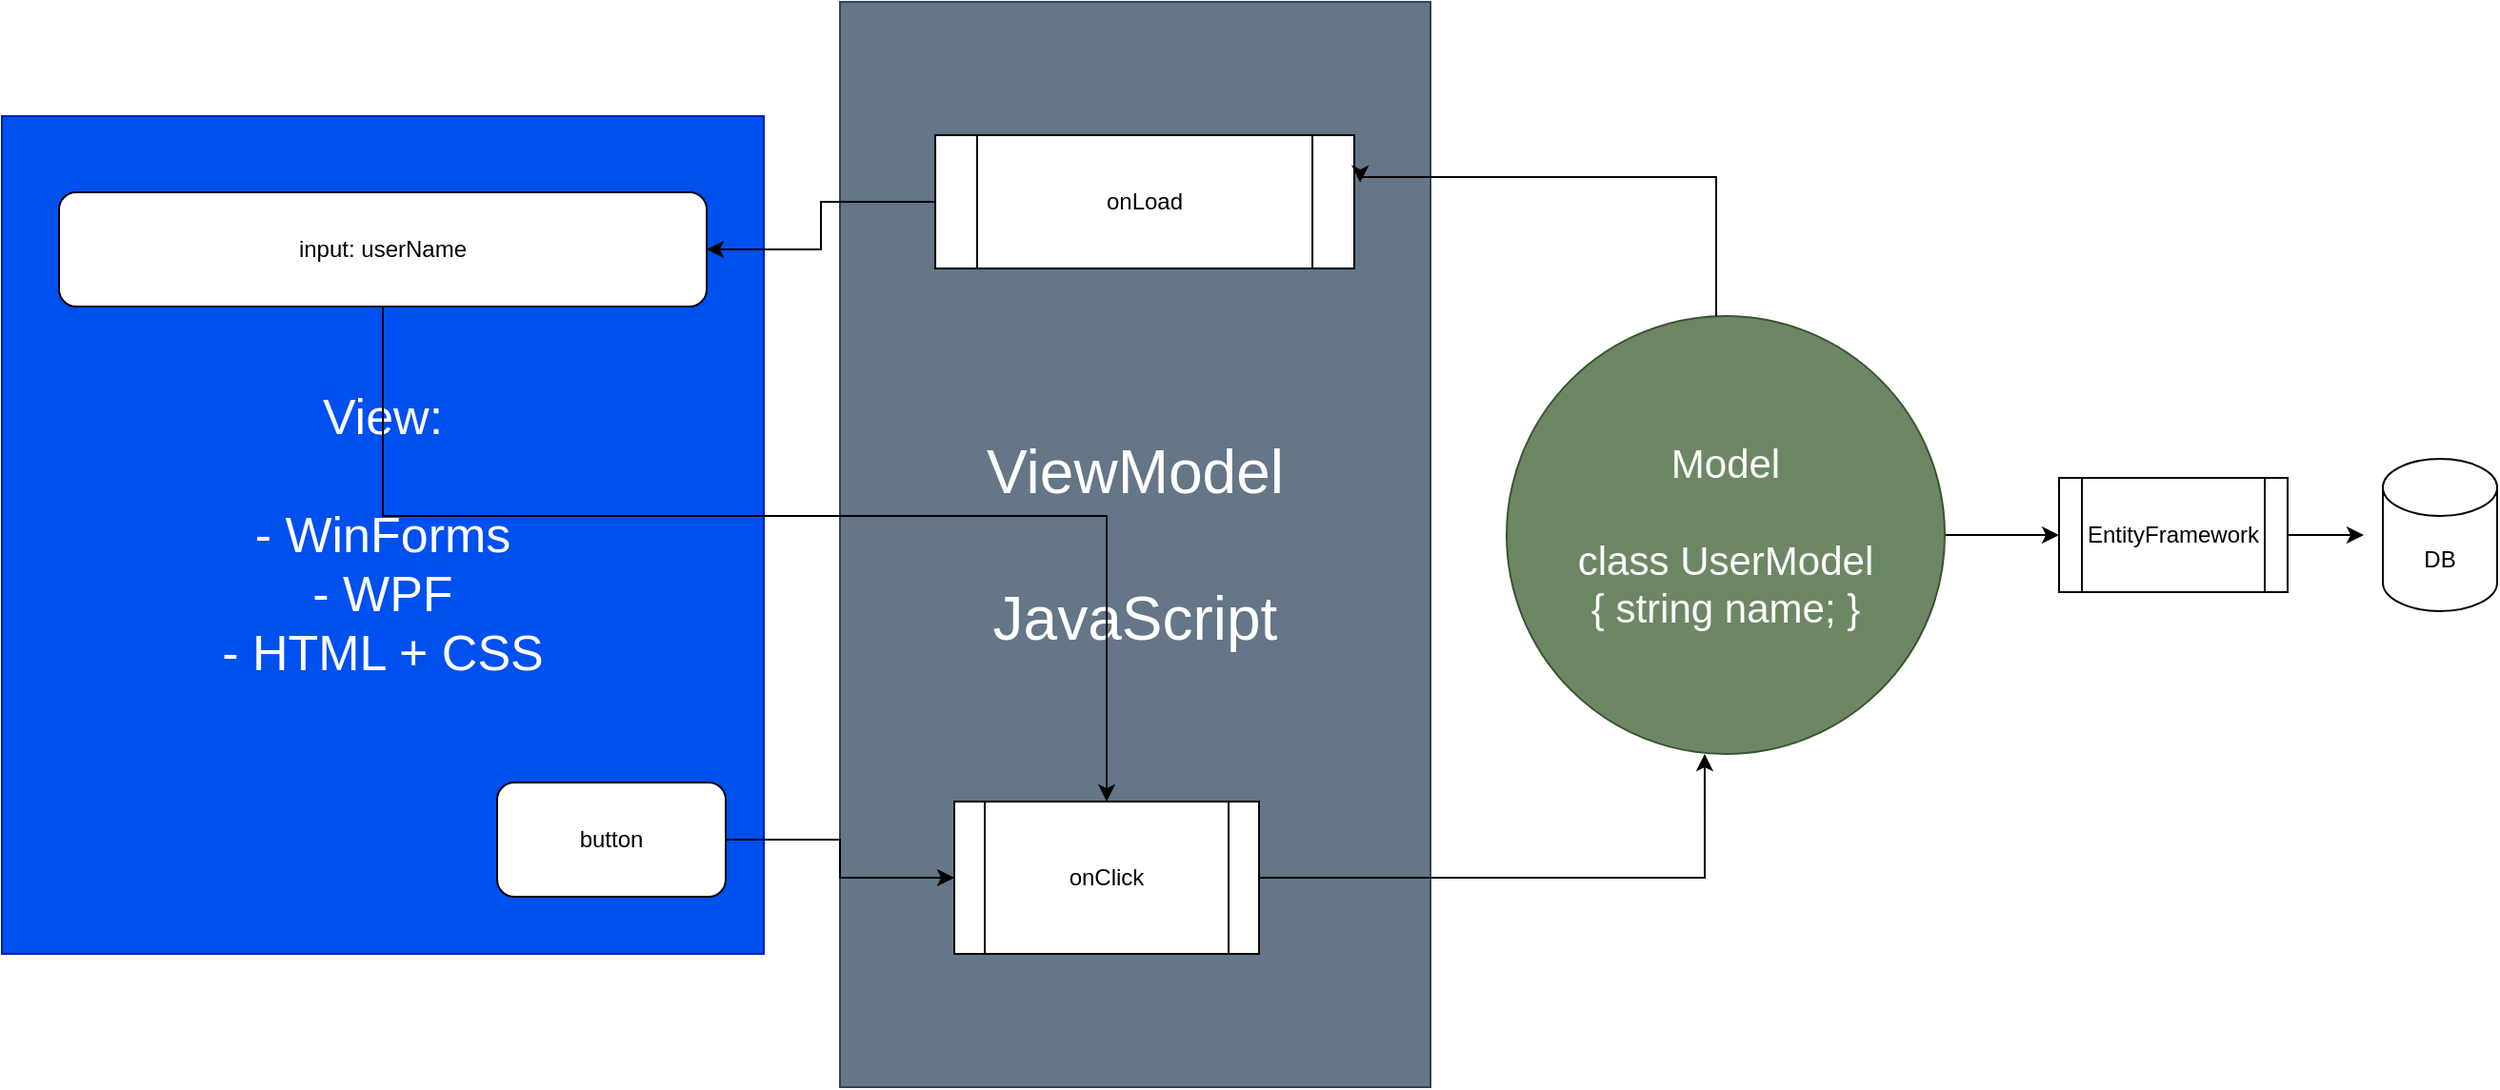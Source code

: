 <mxfile version="24.5.3" type="device" pages="9">
  <diagram name="Page-1" id="2-xb8xto2det803CvWkQ">
    <mxGraphModel dx="721" dy="729" grid="1" gridSize="10" guides="1" tooltips="1" connect="1" arrows="1" fold="1" page="1" pageScale="1" pageWidth="1100" pageHeight="850" math="0" shadow="0">
      <root>
        <mxCell id="0" />
        <mxCell id="1" parent="0" />
        <mxCell id="ztq8yz0wue1_6pKkwuao-17" value="&lt;font style=&quot;font-size: 32px;&quot;&gt;ViewModel&lt;/font&gt;&lt;div&gt;&lt;font style=&quot;font-size: 32px;&quot;&gt;&lt;br&gt;&lt;/font&gt;&lt;/div&gt;&lt;div&gt;&lt;font style=&quot;font-size: 32px;&quot;&gt;JavaScript&lt;/font&gt;&lt;/div&gt;" style="rounded=0;whiteSpace=wrap;html=1;fillColor=#647687;fontColor=#ffffff;strokeColor=#314354;" parent="1" vertex="1">
          <mxGeometry x="520" y="20" width="310" height="570" as="geometry" />
        </mxCell>
        <mxCell id="ztq8yz0wue1_6pKkwuao-2" value="View:&lt;br style=&quot;font-size: 26px;&quot;&gt;&lt;br style=&quot;font-size: 26px;&quot;&gt;- WinForms&lt;br style=&quot;font-size: 26px;&quot;&gt;- WPF&lt;div style=&quot;font-size: 26px;&quot;&gt;- HTML + CSS&lt;/div&gt;" style="rounded=0;whiteSpace=wrap;html=1;fillColor=#0050ef;fontColor=#ffffff;strokeColor=#001DBC;fontSize=26;" parent="1" vertex="1">
          <mxGeometry x="80" y="80" width="400" height="440" as="geometry" />
        </mxCell>
        <mxCell id="ztq8yz0wue1_6pKkwuao-5" style="edgeStyle=orthogonalEdgeStyle;rounded=0;orthogonalLoop=1;jettySize=auto;html=1;entryX=0;entryY=0.5;entryDx=0;entryDy=0;" parent="1" source="ztq8yz0wue1_6pKkwuao-1" target="ztq8yz0wue1_6pKkwuao-4" edge="1">
          <mxGeometry relative="1" as="geometry" />
        </mxCell>
        <mxCell id="ztq8yz0wue1_6pKkwuao-1" value="button" style="rounded=1;whiteSpace=wrap;html=1;" parent="1" vertex="1">
          <mxGeometry x="340" y="430" width="120" height="60" as="geometry" />
        </mxCell>
        <mxCell id="ztq8yz0wue1_6pKkwuao-15" style="edgeStyle=orthogonalEdgeStyle;rounded=0;orthogonalLoop=1;jettySize=auto;html=1;entryX=0.5;entryY=0;entryDx=0;entryDy=0;" parent="1" source="ztq8yz0wue1_6pKkwuao-3" target="ztq8yz0wue1_6pKkwuao-4" edge="1">
          <mxGeometry relative="1" as="geometry">
            <Array as="points">
              <mxPoint x="280" y="290" />
              <mxPoint x="660" y="290" />
            </Array>
          </mxGeometry>
        </mxCell>
        <mxCell id="ztq8yz0wue1_6pKkwuao-3" value="input: userName" style="rounded=1;whiteSpace=wrap;html=1;" parent="1" vertex="1">
          <mxGeometry x="110" y="120" width="340" height="60" as="geometry" />
        </mxCell>
        <mxCell id="ztq8yz0wue1_6pKkwuao-4" value="onClick" style="shape=process;whiteSpace=wrap;html=1;backgroundOutline=1;" parent="1" vertex="1">
          <mxGeometry x="580" y="440" width="160" height="80" as="geometry" />
        </mxCell>
        <mxCell id="ztq8yz0wue1_6pKkwuao-10" style="edgeStyle=orthogonalEdgeStyle;rounded=0;orthogonalLoop=1;jettySize=auto;html=1;entryX=0;entryY=0.5;entryDx=0;entryDy=0;" parent="1" source="ztq8yz0wue1_6pKkwuao-7" target="ztq8yz0wue1_6pKkwuao-9" edge="1">
          <mxGeometry relative="1" as="geometry" />
        </mxCell>
        <mxCell id="ztq8yz0wue1_6pKkwuao-7" value="Model&lt;br&gt;&lt;br&gt;class UserModel&lt;br style=&quot;font-size: 21px;&quot;&gt;{ string name; }" style="ellipse;whiteSpace=wrap;html=1;aspect=fixed;fontSize=21;fillColor=#6d8764;fontColor=#ffffff;strokeColor=#3A5431;" parent="1" vertex="1">
          <mxGeometry x="870" y="185" width="230" height="230" as="geometry" />
        </mxCell>
        <mxCell id="ztq8yz0wue1_6pKkwuao-8" value="DB" style="shape=cylinder3;whiteSpace=wrap;html=1;boundedLbl=1;backgroundOutline=1;size=15;" parent="1" vertex="1">
          <mxGeometry x="1330" y="260" width="60" height="80" as="geometry" />
        </mxCell>
        <mxCell id="ztq8yz0wue1_6pKkwuao-11" style="edgeStyle=orthogonalEdgeStyle;rounded=0;orthogonalLoop=1;jettySize=auto;html=1;" parent="1" source="ztq8yz0wue1_6pKkwuao-9" edge="1">
          <mxGeometry relative="1" as="geometry">
            <mxPoint x="1320" y="300" as="targetPoint" />
          </mxGeometry>
        </mxCell>
        <mxCell id="ztq8yz0wue1_6pKkwuao-9" value="EntityFramework" style="shape=process;whiteSpace=wrap;html=1;backgroundOutline=1;" parent="1" vertex="1">
          <mxGeometry x="1160" y="270" width="120" height="60" as="geometry" />
        </mxCell>
        <mxCell id="ztq8yz0wue1_6pKkwuao-14" style="edgeStyle=orthogonalEdgeStyle;rounded=0;orthogonalLoop=1;jettySize=auto;html=1;entryX=1;entryY=0.5;entryDx=0;entryDy=0;" parent="1" source="ztq8yz0wue1_6pKkwuao-12" target="ztq8yz0wue1_6pKkwuao-3" edge="1">
          <mxGeometry relative="1" as="geometry" />
        </mxCell>
        <mxCell id="ztq8yz0wue1_6pKkwuao-12" value="onLoad" style="shape=process;whiteSpace=wrap;html=1;backgroundOutline=1;" parent="1" vertex="1">
          <mxGeometry x="570" y="90" width="220" height="70" as="geometry" />
        </mxCell>
        <mxCell id="ztq8yz0wue1_6pKkwuao-13" style="edgeStyle=orthogonalEdgeStyle;rounded=0;orthogonalLoop=1;jettySize=auto;html=1;entryX=1.014;entryY=0.356;entryDx=0;entryDy=0;entryPerimeter=0;" parent="1" source="ztq8yz0wue1_6pKkwuao-7" target="ztq8yz0wue1_6pKkwuao-12" edge="1">
          <mxGeometry relative="1" as="geometry">
            <Array as="points">
              <mxPoint x="980" y="112" />
            </Array>
          </mxGeometry>
        </mxCell>
        <mxCell id="ztq8yz0wue1_6pKkwuao-16" style="edgeStyle=orthogonalEdgeStyle;rounded=0;orthogonalLoop=1;jettySize=auto;html=1;entryX=0.452;entryY=1;entryDx=0;entryDy=0;entryPerimeter=0;" parent="1" source="ztq8yz0wue1_6pKkwuao-4" target="ztq8yz0wue1_6pKkwuao-7" edge="1">
          <mxGeometry relative="1" as="geometry" />
        </mxCell>
      </root>
    </mxGraphModel>
  </diagram>
  <diagram id="CVA8g_9X9lHx4MtlqetJ" name="Page-2">
    <mxGraphModel dx="928" dy="608" grid="1" gridSize="10" guides="1" tooltips="1" connect="1" arrows="1" fold="1" page="1" pageScale="1" pageWidth="1100" pageHeight="850" math="0" shadow="0">
      <root>
        <mxCell id="0" />
        <mxCell id="1" parent="0" />
        <mxCell id="VJXBfCwTohFsyKnl3Ux9-10" value="" style="ellipse;shape=cloud;whiteSpace=wrap;html=1;" vertex="1" parent="1">
          <mxGeometry x="290" y="190" width="1030" height="490" as="geometry" />
        </mxCell>
        <mxCell id="VJXBfCwTohFsyKnl3Ux9-1" value="" style="rounded=0;whiteSpace=wrap;html=1;" vertex="1" parent="1">
          <mxGeometry x="490" y="350" width="120" height="60" as="geometry" />
        </mxCell>
        <mxCell id="VJXBfCwTohFsyKnl3Ux9-2" value="" style="rounded=0;whiteSpace=wrap;html=1;" vertex="1" parent="1">
          <mxGeometry x="610" y="350" width="120" height="60" as="geometry" />
        </mxCell>
        <mxCell id="VJXBfCwTohFsyKnl3Ux9-3" value="" style="rounded=0;whiteSpace=wrap;html=1;" vertex="1" parent="1">
          <mxGeometry x="730" y="350" width="120" height="60" as="geometry" />
        </mxCell>
        <mxCell id="VJXBfCwTohFsyKnl3Ux9-4" value="" style="rounded=0;whiteSpace=wrap;html=1;" vertex="1" parent="1">
          <mxGeometry x="850" y="350" width="120" height="60" as="geometry" />
        </mxCell>
        <mxCell id="VJXBfCwTohFsyKnl3Ux9-5" value="" style="rounded=0;whiteSpace=wrap;html=1;" vertex="1" parent="1">
          <mxGeometry x="490" y="450" width="120" height="60" as="geometry" />
        </mxCell>
        <mxCell id="VJXBfCwTohFsyKnl3Ux9-6" value="" style="rounded=0;whiteSpace=wrap;html=1;" vertex="1" parent="1">
          <mxGeometry x="610" y="450" width="120" height="60" as="geometry" />
        </mxCell>
        <mxCell id="VJXBfCwTohFsyKnl3Ux9-7" value="" style="rounded=0;whiteSpace=wrap;html=1;" vertex="1" parent="1">
          <mxGeometry x="730" y="450" width="120" height="60" as="geometry" />
        </mxCell>
        <mxCell id="VJXBfCwTohFsyKnl3Ux9-8" value="" style="rounded=0;whiteSpace=wrap;html=1;" vertex="1" parent="1">
          <mxGeometry x="850" y="450" width="120" height="60" as="geometry" />
        </mxCell>
        <mxCell id="VJXBfCwTohFsyKnl3Ux9-9" value="" style="rounded=0;whiteSpace=wrap;html=1;fillColor=#6d8764;fontColor=#ffffff;strokeColor=#3A5431;" vertex="1" parent="1">
          <mxGeometry x="970" y="450" width="120" height="60" as="geometry" />
        </mxCell>
        <mxCell id="VJXBfCwTohFsyKnl3Ux9-11" value="C++" style="text;html=1;align=center;verticalAlign=middle;whiteSpace=wrap;rounded=0;" vertex="1" parent="1">
          <mxGeometry x="690" y="250" width="60" height="30" as="geometry" />
        </mxCell>
        <mxCell id="VJXBfCwTohFsyKnl3Ux9-13" style="edgeStyle=orthogonalEdgeStyle;rounded=0;orthogonalLoop=1;jettySize=auto;html=1;" edge="1" parent="1" source="VJXBfCwTohFsyKnl3Ux9-12" target="VJXBfCwTohFsyKnl3Ux9-10">
          <mxGeometry relative="1" as="geometry" />
        </mxCell>
        <mxCell id="VJXBfCwTohFsyKnl3Ux9-12" value="JavaScript" style="shape=process;whiteSpace=wrap;html=1;backgroundOutline=1;" vertex="1" parent="1">
          <mxGeometry x="620" y="40" width="190" height="70" as="geometry" />
        </mxCell>
      </root>
    </mxGraphModel>
  </diagram>
  <diagram id="C19eXz8tdqdKiDKbpoCR" name="Page-3">
    <mxGraphModel dx="1311" dy="858" grid="1" gridSize="10" guides="1" tooltips="1" connect="1" arrows="1" fold="1" page="1" pageScale="1" pageWidth="1100" pageHeight="850" math="0" shadow="0">
      <root>
        <mxCell id="0" />
        <mxCell id="1" parent="0" />
        <mxCell id="Hvoq8mtiLpdKVEDrTArr-9" value="" style="rounded=0;whiteSpace=wrap;html=1;" vertex="1" parent="1">
          <mxGeometry x="470" y="50" width="350" height="660" as="geometry" />
        </mxCell>
        <mxCell id="Hvoq8mtiLpdKVEDrTArr-7" value="" style="rounded=0;whiteSpace=wrap;html=1;" vertex="1" parent="1">
          <mxGeometry x="20" y="250" width="340" height="390" as="geometry" />
        </mxCell>
        <mxCell id="Hvoq8mtiLpdKVEDrTArr-1" value="" style="rounded=0;whiteSpace=wrap;html=1;" vertex="1" parent="1">
          <mxGeometry x="120" y="350" width="120" height="60" as="geometry" />
        </mxCell>
        <mxCell id="Hvoq8mtiLpdKVEDrTArr-2" value="" style="rounded=0;whiteSpace=wrap;html=1;" vertex="1" parent="1">
          <mxGeometry x="120" y="410" width="120" height="60" as="geometry" />
        </mxCell>
        <mxCell id="Hvoq8mtiLpdKVEDrTArr-3" value="List View" style="ellipse;shape=cloud;whiteSpace=wrap;html=1;" vertex="1" parent="1">
          <mxGeometry x="470" y="90" width="320" height="130" as="geometry" />
        </mxCell>
        <mxCell id="Hvoq8mtiLpdKVEDrTArr-4" value="Table View" style="ellipse;shape=cloud;whiteSpace=wrap;html=1;" vertex="1" parent="1">
          <mxGeometry x="470" y="260" width="320" height="130" as="geometry" />
        </mxCell>
        <mxCell id="Hvoq8mtiLpdKVEDrTArr-5" value="Select View" style="ellipse;shape=cloud;whiteSpace=wrap;html=1;" vertex="1" parent="1">
          <mxGeometry x="470" y="420" width="320" height="130" as="geometry" />
        </mxCell>
        <mxCell id="Hvoq8mtiLpdKVEDrTArr-6" value="CheckBox View" style="ellipse;shape=cloud;whiteSpace=wrap;html=1;" vertex="1" parent="1">
          <mxGeometry x="470" y="590" width="320" height="130" as="geometry" />
        </mxCell>
        <mxCell id="Hvoq8mtiLpdKVEDrTArr-8" value="Model" style="text;html=1;align=center;verticalAlign=middle;whiteSpace=wrap;rounded=0;" vertex="1" parent="1">
          <mxGeometry x="140" y="270" width="60" height="30" as="geometry" />
        </mxCell>
        <mxCell id="Hvoq8mtiLpdKVEDrTArr-10" value="View" style="text;html=1;align=center;verticalAlign=middle;whiteSpace=wrap;rounded=0;" vertex="1" parent="1">
          <mxGeometry x="480" y="60" width="60" height="30" as="geometry" />
        </mxCell>
      </root>
    </mxGraphModel>
  </diagram>
  <diagram id="5kP7prHjtOL_zO1z-tNi" name="Page-4">
    <mxGraphModel dx="1114" dy="729" grid="1" gridSize="10" guides="1" tooltips="1" connect="1" arrows="1" fold="1" page="1" pageScale="1" pageWidth="1100" pageHeight="850" math="0" shadow="0">
      <root>
        <mxCell id="0" />
        <mxCell id="1" parent="0" />
        <mxCell id="5leV1wEzWhdhdMbYbSbP-3" style="edgeStyle=orthogonalEdgeStyle;rounded=0;orthogonalLoop=1;jettySize=auto;html=1;" edge="1" parent="1" source="5leV1wEzWhdhdMbYbSbP-1" target="5leV1wEzWhdhdMbYbSbP-2">
          <mxGeometry relative="1" as="geometry" />
        </mxCell>
        <mxCell id="5leV1wEzWhdhdMbYbSbP-1" value="User&lt;br&gt;- id" style="ellipse;whiteSpace=wrap;html=1;" vertex="1" parent="1">
          <mxGeometry x="320" y="280" width="120" height="80" as="geometry" />
        </mxCell>
        <mxCell id="5leV1wEzWhdhdMbYbSbP-12" style="edgeStyle=orthogonalEdgeStyle;rounded=0;orthogonalLoop=1;jettySize=auto;html=1;entryX=0;entryY=0.5;entryDx=0;entryDy=0;" edge="1" parent="1" source="5leV1wEzWhdhdMbYbSbP-2" target="5leV1wEzWhdhdMbYbSbP-10">
          <mxGeometry relative="1" as="geometry" />
        </mxCell>
        <mxCell id="5leV1wEzWhdhdMbYbSbP-2" value="Post&lt;br&gt;- user_id" style="ellipse;whiteSpace=wrap;html=1;" vertex="1" parent="1">
          <mxGeometry x="560" y="280" width="120" height="80" as="geometry" />
        </mxCell>
        <mxCell id="5leV1wEzWhdhdMbYbSbP-6" style="edgeStyle=orthogonalEdgeStyle;rounded=0;orthogonalLoop=1;jettySize=auto;html=1;" edge="1" parent="1" source="5leV1wEzWhdhdMbYbSbP-4">
          <mxGeometry relative="1" as="geometry">
            <mxPoint x="620" y="370" as="targetPoint" />
          </mxGeometry>
        </mxCell>
        <mxCell id="5leV1wEzWhdhdMbYbSbP-4" value="Comment" style="ellipse;whiteSpace=wrap;html=1;" vertex="1" parent="1">
          <mxGeometry x="560" y="400" width="120" height="80" as="geometry" />
        </mxCell>
        <mxCell id="5leV1wEzWhdhdMbYbSbP-5" style="edgeStyle=orthogonalEdgeStyle;rounded=0;orthogonalLoop=1;jettySize=auto;html=1;entryX=-0.008;entryY=0.613;entryDx=0;entryDy=0;entryPerimeter=0;" edge="1" parent="1" source="5leV1wEzWhdhdMbYbSbP-1" target="5leV1wEzWhdhdMbYbSbP-4">
          <mxGeometry relative="1" as="geometry">
            <Array as="points">
              <mxPoint x="380" y="449" />
            </Array>
          </mxGeometry>
        </mxCell>
        <mxCell id="5leV1wEzWhdhdMbYbSbP-7" value="Tags" style="ellipse;whiteSpace=wrap;html=1;" vertex="1" parent="1">
          <mxGeometry x="930" y="280" width="120" height="80" as="geometry" />
        </mxCell>
        <mxCell id="5leV1wEzWhdhdMbYbSbP-9" value="" style="ellipse;whiteSpace=wrap;html=1;" vertex="1" parent="1">
          <mxGeometry x="320" y="520" width="120" height="80" as="geometry" />
        </mxCell>
        <mxCell id="5leV1wEzWhdhdMbYbSbP-13" style="edgeStyle=orthogonalEdgeStyle;rounded=0;orthogonalLoop=1;jettySize=auto;html=1;" edge="1" parent="1" source="5leV1wEzWhdhdMbYbSbP-10" target="5leV1wEzWhdhdMbYbSbP-7">
          <mxGeometry relative="1" as="geometry" />
        </mxCell>
        <mxCell id="5leV1wEzWhdhdMbYbSbP-10" value="Posttags&lt;br&gt;&lt;br&gt;- post_id&lt;br&gt;- tag_id" style="ellipse;whiteSpace=wrap;html=1;" vertex="1" parent="1">
          <mxGeometry x="750" y="280" width="120" height="80" as="geometry" />
        </mxCell>
      </root>
    </mxGraphModel>
  </diagram>
  <diagram id="r-O79Zu43V5QuFB8CbZN" name="Page-5">
    <mxGraphModel dx="721" dy="729" grid="1" gridSize="10" guides="1" tooltips="1" connect="1" arrows="1" fold="1" page="1" pageScale="1" pageWidth="1100" pageHeight="850" math="0" shadow="0">
      <root>
        <mxCell id="0" />
        <mxCell id="1" parent="0" />
        <mxCell id="bAI4PrkYBOwqNIBGNNmt-9" style="edgeStyle=orthogonalEdgeStyle;rounded=0;orthogonalLoop=1;jettySize=auto;html=1;" edge="1" parent="1" source="bAI4PrkYBOwqNIBGNNmt-1" target="bAI4PrkYBOwqNIBGNNmt-8">
          <mxGeometry relative="1" as="geometry" />
        </mxCell>
        <mxCell id="bAI4PrkYBOwqNIBGNNmt-1" value="w, h" style="rounded=1;whiteSpace=wrap;html=1;" vertex="1" parent="1">
          <mxGeometry x="210" y="170" width="120" height="80" as="geometry" />
        </mxCell>
        <mxCell id="bAI4PrkYBOwqNIBGNNmt-10" style="edgeStyle=orthogonalEdgeStyle;rounded=0;orthogonalLoop=1;jettySize=auto;html=1;" edge="1" parent="1" source="bAI4PrkYBOwqNIBGNNmt-2" target="bAI4PrkYBOwqNIBGNNmt-8">
          <mxGeometry relative="1" as="geometry" />
        </mxCell>
        <mxCell id="bAI4PrkYBOwqNIBGNNmt-2" value="w, h" style="rounded=1;whiteSpace=wrap;html=1;" vertex="1" parent="1">
          <mxGeometry x="480" y="170" width="120" height="80" as="geometry" />
        </mxCell>
        <mxCell id="bAI4PrkYBOwqNIBGNNmt-5" style="edgeStyle=orthogonalEdgeStyle;rounded=0;orthogonalLoop=1;jettySize=auto;html=1;" edge="1" parent="1" source="bAI4PrkYBOwqNIBGNNmt-4" target="bAI4PrkYBOwqNIBGNNmt-1">
          <mxGeometry relative="1" as="geometry" />
        </mxCell>
        <mxCell id="bAI4PrkYBOwqNIBGNNmt-4" value="ptr1" style="text;html=1;align=center;verticalAlign=middle;whiteSpace=wrap;rounded=0;" vertex="1" parent="1">
          <mxGeometry x="80" y="330" width="60" height="30" as="geometry" />
        </mxCell>
        <mxCell id="bAI4PrkYBOwqNIBGNNmt-6" value="ptr2" style="text;html=1;align=center;verticalAlign=middle;whiteSpace=wrap;rounded=0;" vertex="1" parent="1">
          <mxGeometry x="410" y="330" width="60" height="30" as="geometry" />
        </mxCell>
        <mxCell id="bAI4PrkYBOwqNIBGNNmt-7" style="edgeStyle=orthogonalEdgeStyle;rounded=0;orthogonalLoop=1;jettySize=auto;html=1;entryX=0.417;entryY=1.038;entryDx=0;entryDy=0;entryPerimeter=0;" edge="1" parent="1" source="bAI4PrkYBOwqNIBGNNmt-6" target="bAI4PrkYBOwqNIBGNNmt-2">
          <mxGeometry relative="1" as="geometry" />
        </mxCell>
        <mxCell id="bAI4PrkYBOwqNIBGNNmt-8" value="hash" style="text;html=1;align=center;verticalAlign=middle;whiteSpace=wrap;rounded=0;" vertex="1" parent="1">
          <mxGeometry x="360" y="80" width="60" height="30" as="geometry" />
        </mxCell>
      </root>
    </mxGraphModel>
  </diagram>
  <diagram id="P7n9QyGNtiV0DXHO9E-m" name="Page-6">
    <mxGraphModel dx="1242" dy="1579" grid="1" gridSize="10" guides="1" tooltips="1" connect="1" arrows="1" fold="1" page="1" pageScale="1" pageWidth="1100" pageHeight="850" math="0" shadow="0">
      <root>
        <mxCell id="0" />
        <mxCell id="1" parent="0" />
        <mxCell id="WodceTQfJtSdWkxS0oCK-5" value="" style="rounded=1;whiteSpace=wrap;html=1;fillColor=#d80073;fontColor=#ffffff;strokeColor=#A50040;" parent="1" vertex="1">
          <mxGeometry x="60" y="220" width="640" height="160" as="geometry" />
        </mxCell>
        <mxCell id="WodceTQfJtSdWkxS0oCK-1" value="setTnterval&lt;br&gt;setTimeout" style="shape=process;whiteSpace=wrap;html=1;backgroundOutline=1;fillColor=#a20025;fontColor=#ffffff;strokeColor=#6F0000;" parent="1" vertex="1">
          <mxGeometry x="180" y="240" width="120" height="60" as="geometry" />
        </mxCell>
        <mxCell id="WodceTQfJtSdWkxS0oCK-2" value="" style="shape=process;whiteSpace=wrap;html=1;backgroundOutline=1;fillColor=#008a00;fontColor=#ffffff;strokeColor=#005700;" parent="1" vertex="1">
          <mxGeometry x="80" y="-60" width="620" height="190" as="geometry" />
        </mxCell>
        <mxCell id="WodceTQfJtSdWkxS0oCK-4" style="edgeStyle=orthogonalEdgeStyle;rounded=0;orthogonalLoop=1;jettySize=auto;html=1;" parent="1" source="WodceTQfJtSdWkxS0oCK-3" target="WodceTQfJtSdWkxS0oCK-1" edge="1">
          <mxGeometry relative="1" as="geometry" />
        </mxCell>
        <mxCell id="WodceTQfJtSdWkxS0oCK-3" value="ptr" style="text;html=1;align=center;verticalAlign=middle;whiteSpace=wrap;rounded=0;" parent="1" vertex="1">
          <mxGeometry x="170" y="65" width="60" height="30" as="geometry" />
        </mxCell>
        <mxCell id="WodceTQfJtSdWkxS0oCK-6" value="setTnterval&lt;br&gt;setTimeout" style="shape=process;whiteSpace=wrap;html=1;backgroundOutline=1;" parent="1" vertex="1">
          <mxGeometry x="350" y="260" width="120" height="60" as="geometry" />
        </mxCell>
        <mxCell id="WodceTQfJtSdWkxS0oCK-8" style="edgeStyle=orthogonalEdgeStyle;rounded=0;orthogonalLoop=1;jettySize=auto;html=1;" parent="1" source="WodceTQfJtSdWkxS0oCK-7" target="WodceTQfJtSdWkxS0oCK-6" edge="1">
          <mxGeometry relative="1" as="geometry" />
        </mxCell>
        <mxCell id="WodceTQfJtSdWkxS0oCK-7" value="ptr2" style="text;html=1;align=center;verticalAlign=middle;whiteSpace=wrap;rounded=0;" parent="1" vertex="1">
          <mxGeometry x="280" y="60" width="60" height="30" as="geometry" />
        </mxCell>
        <mxCell id="XUBNsXwqJUJSDcBaNsH3-3" style="edgeStyle=orthogonalEdgeStyle;rounded=0;orthogonalLoop=1;jettySize=auto;html=1;" parent="1" source="XUBNsXwqJUJSDcBaNsH3-1" target="XUBNsXwqJUJSDcBaNsH3-2" edge="1">
          <mxGeometry relative="1" as="geometry" />
        </mxCell>
        <mxCell id="XUBNsXwqJUJSDcBaNsH3-1" value="button2" style="rounded=1;whiteSpace=wrap;html=1;" parent="1" vertex="1">
          <mxGeometry x="370" y="-150" width="120" height="60" as="geometry" />
        </mxCell>
        <mxCell id="XUBNsXwqJUJSDcBaNsH3-2" value="onclick2" style="shape=process;whiteSpace=wrap;html=1;backgroundOutline=1;" parent="1" vertex="1">
          <mxGeometry x="480" y="-40" width="120" height="50" as="geometry" />
        </mxCell>
        <mxCell id="XUBNsXwqJUJSDcBaNsH3-5" style="edgeStyle=orthogonalEdgeStyle;rounded=0;orthogonalLoop=1;jettySize=auto;html=1;exitX=0.5;exitY=1;exitDx=0;exitDy=0;" parent="1" source="XUBNsXwqJUJSDcBaNsH3-4" edge="1">
          <mxGeometry relative="1" as="geometry">
            <mxPoint x="290.034" y="-30" as="sourcePoint" />
            <mxPoint x="540.034" y="40" as="targetPoint" />
            <Array as="points">
              <mxPoint x="290" y="20" />
              <mxPoint x="540" y="20" />
            </Array>
          </mxGeometry>
        </mxCell>
        <mxCell id="XUBNsXwqJUJSDcBaNsH3-4" value="button1" style="rounded=1;whiteSpace=wrap;html=1;" parent="1" vertex="1">
          <mxGeometry x="230" y="-150" width="120" height="60" as="geometry" />
        </mxCell>
        <mxCell id="XUBNsXwqJUJSDcBaNsH3-6" value="onclick1" style="shape=process;whiteSpace=wrap;html=1;backgroundOutline=1;" parent="1" vertex="1">
          <mxGeometry x="480" y="40" width="120" height="50" as="geometry" />
        </mxCell>
        <mxCell id="vu5zTRFNN6BUE9db7l8j-1" value="MacroTask" style="text;html=1;align=center;verticalAlign=middle;whiteSpace=wrap;rounded=0;" parent="1" vertex="1">
          <mxGeometry x="90" y="-50" width="180" height="90" as="geometry" />
        </mxCell>
        <mxCell id="vu5zTRFNN6BUE9db7l8j-2" value="MicroTask" style="text;html=1;align=center;verticalAlign=middle;whiteSpace=wrap;rounded=0;" parent="1" vertex="1">
          <mxGeometry x="510" y="245" width="180" height="90" as="geometry" />
        </mxCell>
      </root>
    </mxGraphModel>
  </diagram>
  <diagram id="ZxLfC18QiFNXDXsS3orO" name="Page-7">
    <mxGraphModel dx="1242" dy="729" grid="1" gridSize="10" guides="1" tooltips="1" connect="1" arrows="1" fold="1" page="1" pageScale="1" pageWidth="1100" pageHeight="850" math="0" shadow="0">
      <root>
        <mxCell id="0" />
        <mxCell id="1" parent="0" />
        <mxCell id="wJ409qBPp02jcSwDtmZP-1" value="" style="shape=process;whiteSpace=wrap;html=1;backgroundOutline=1;" vertex="1" parent="1">
          <mxGeometry x="120" y="120" width="280" height="120" as="geometry" />
        </mxCell>
        <mxCell id="wJ409qBPp02jcSwDtmZP-2" value="" style="shape=process;whiteSpace=wrap;html=1;backgroundOutline=1;" vertex="1" parent="1">
          <mxGeometry x="440" y="120" width="280" height="120" as="geometry" />
        </mxCell>
        <mxCell id="wJ409qBPp02jcSwDtmZP-3" value="" style="shape=process;whiteSpace=wrap;html=1;backgroundOutline=1;" vertex="1" parent="1">
          <mxGeometry x="760" y="120" width="280" height="120" as="geometry" />
        </mxCell>
        <mxCell id="wJ409qBPp02jcSwDtmZP-4" value="element" style="ellipse;whiteSpace=wrap;html=1;" vertex="1" parent="1">
          <mxGeometry x="170" y="130" width="120" height="80" as="geometry" />
        </mxCell>
        <mxCell id="wJ409qBPp02jcSwDtmZP-5" value="element" style="ellipse;whiteSpace=wrap;html=1;" vertex="1" parent="1">
          <mxGeometry x="480" y="130" width="120" height="80" as="geometry" />
        </mxCell>
        <mxCell id="wJ409qBPp02jcSwDtmZP-6" value="element" style="ellipse;whiteSpace=wrap;html=1;" vertex="1" parent="1">
          <mxGeometry x="800" y="130" width="120" height="80" as="geometry" />
        </mxCell>
      </root>
    </mxGraphModel>
  </diagram>
  <diagram id="LQEN_tM9u6p2SjIw8ZWh" name="Page-8">
    <mxGraphModel dx="1236" dy="729" grid="1" gridSize="10" guides="1" tooltips="1" connect="1" arrows="1" fold="1" page="1" pageScale="1" pageWidth="1100" pageHeight="850" math="0" shadow="0">
      <root>
        <mxCell id="0" />
        <mxCell id="1" parent="0" />
        <mxCell id="KgRjfeAOCdANaiaOXOqO-1" value="Actor" style="shape=umlActor;verticalLabelPosition=bottom;verticalAlign=top;html=1;outlineConnect=0;" vertex="1" parent="1">
          <mxGeometry x="110" y="110" width="50" height="110" as="geometry" />
        </mxCell>
        <mxCell id="KgRjfeAOCdANaiaOXOqO-2" value="Client" style="shape=process;whiteSpace=wrap;html=1;backgroundOutline=1;" vertex="1" parent="1">
          <mxGeometry x="120" y="280" width="200" height="90" as="geometry" />
        </mxCell>
        <mxCell id="KgRjfeAOCdANaiaOXOqO-3" value="Server" style="shape=process;whiteSpace=wrap;html=1;backgroundOutline=1;" vertex="1" parent="1">
          <mxGeometry x="720" y="280" width="200" height="90" as="geometry" />
        </mxCell>
        <mxCell id="KgRjfeAOCdANaiaOXOqO-4" value="userName&lt;br&gt;msg" style="ellipse;whiteSpace=wrap;html=1;fillColor=#60a917;fontColor=#ffffff;strokeColor=#2D7600;" vertex="1" parent="1">
          <mxGeometry x="210" y="135" width="120" height="80" as="geometry" />
        </mxCell>
        <mxCell id="KgRjfeAOCdANaiaOXOqO-5" value="name&lt;br&gt;message" style="ellipse;whiteSpace=wrap;html=1;fillColor=#008a00;fontColor=#ffffff;strokeColor=#005700;" vertex="1" parent="1">
          <mxGeometry x="720" y="135" width="120" height="80" as="geometry" />
        </mxCell>
        <mxCell id="KgRjfeAOCdANaiaOXOqO-6" value="socket.listener" style="shape=process;whiteSpace=wrap;html=1;backgroundOutline=1;" vertex="1" parent="1">
          <mxGeometry x="680" y="400" width="120" height="60" as="geometry" />
        </mxCell>
        <mxCell id="KgRjfeAOCdANaiaOXOqO-8" style="edgeStyle=orthogonalEdgeStyle;rounded=0;orthogonalLoop=1;jettySize=auto;html=1;" edge="1" parent="1" source="KgRjfeAOCdANaiaOXOqO-7" target="KgRjfeAOCdANaiaOXOqO-6">
          <mxGeometry relative="1" as="geometry" />
        </mxCell>
        <mxCell id="KgRjfeAOCdANaiaOXOqO-7" value="socket.active" style="shape=process;whiteSpace=wrap;html=1;backgroundOutline=1;" vertex="1" parent="1">
          <mxGeometry x="280" y="400" width="120" height="60" as="geometry" />
        </mxCell>
        <mxCell id="KgRjfeAOCdANaiaOXOqO-11" style="edgeStyle=orthogonalEdgeStyle;rounded=0;orthogonalLoop=1;jettySize=auto;html=1;entryX=0;entryY=0.5;entryDx=0;entryDy=0;" edge="1" parent="1" source="KgRjfeAOCdANaiaOXOqO-9" target="KgRjfeAOCdANaiaOXOqO-10">
          <mxGeometry relative="1" as="geometry" />
        </mxCell>
        <mxCell id="KgRjfeAOCdANaiaOXOqO-9" value="--&amp;gt; byte []" style="rounded=1;whiteSpace=wrap;html=1;" vertex="1" parent="1">
          <mxGeometry x="320" y="145" width="120" height="60" as="geometry" />
        </mxCell>
        <mxCell id="KgRjfeAOCdANaiaOXOqO-10" value="byte [] --&amp;gt;&amp;nbsp;" style="rounded=1;whiteSpace=wrap;html=1;" vertex="1" parent="1">
          <mxGeometry x="610" y="145" width="120" height="60" as="geometry" />
        </mxCell>
      </root>
    </mxGraphModel>
  </diagram>
  <diagram id="UTXloAeMrZShDjKtiTVz" name="Page-9">
    <mxGraphModel dx="1236" dy="729" grid="1" gridSize="10" guides="1" tooltips="1" connect="1" arrows="1" fold="1" page="1" pageScale="1" pageWidth="1100" pageHeight="850" math="0" shadow="0">
      <root>
        <mxCell id="0" />
        <mxCell id="1" parent="0" />
        <mxCell id="ddjwStEcYNktRbjliiDJ-32" value="" style="rounded=0;whiteSpace=wrap;html=1;" vertex="1" parent="1">
          <mxGeometry x="660" y="360" width="120" height="200" as="geometry" />
        </mxCell>
        <mxCell id="ddjwStEcYNktRbjliiDJ-30" value="" style="rounded=0;whiteSpace=wrap;html=1;" vertex="1" parent="1">
          <mxGeometry x="140" y="310" width="400" height="430" as="geometry" />
        </mxCell>
        <mxCell id="ddjwStEcYNktRbjliiDJ-29" style="edgeStyle=orthogonalEdgeStyle;rounded=0;orthogonalLoop=1;jettySize=auto;html=1;entryX=1;entryY=0.5;entryDx=0;entryDy=0;" edge="1" parent="1" source="ddjwStEcYNktRbjliiDJ-12" target="ddjwStEcYNktRbjliiDJ-24">
          <mxGeometry relative="1" as="geometry" />
        </mxCell>
        <mxCell id="ddjwStEcYNktRbjliiDJ-12" value="" style="rounded=0;whiteSpace=wrap;html=1;" vertex="1" parent="1">
          <mxGeometry x="1120" y="430" width="310" height="260" as="geometry" />
        </mxCell>
        <mxCell id="ddjwStEcYNktRbjliiDJ-6" value="" style="rounded=0;whiteSpace=wrap;html=1;" vertex="1" parent="1">
          <mxGeometry x="1390" y="30" width="360" height="280" as="geometry" />
        </mxCell>
        <mxCell id="ddjwStEcYNktRbjliiDJ-4" style="edgeStyle=orthogonalEdgeStyle;rounded=0;orthogonalLoop=1;jettySize=auto;html=1;" edge="1" parent="1" source="ddjwStEcYNktRbjliiDJ-1" target="ddjwStEcYNktRbjliiDJ-3">
          <mxGeometry relative="1" as="geometry" />
        </mxCell>
        <mxCell id="ddjwStEcYNktRbjliiDJ-1" value="Vendor" style="ellipse;whiteSpace=wrap;html=1;" vertex="1" parent="1">
          <mxGeometry x="1420" y="90" width="120" height="80" as="geometry" />
        </mxCell>
        <mxCell id="ddjwStEcYNktRbjliiDJ-5" style="edgeStyle=orthogonalEdgeStyle;rounded=0;orthogonalLoop=1;jettySize=auto;html=1;" edge="1" parent="1" source="ddjwStEcYNktRbjliiDJ-2" target="ddjwStEcYNktRbjliiDJ-3">
          <mxGeometry relative="1" as="geometry" />
        </mxCell>
        <mxCell id="ddjwStEcYNktRbjliiDJ-2" value="Color" style="ellipse;whiteSpace=wrap;html=1;" vertex="1" parent="1">
          <mxGeometry x="1580" y="90" width="120" height="80" as="geometry" />
        </mxCell>
        <mxCell id="ddjwStEcYNktRbjliiDJ-3" value="Взуття" style="ellipse;whiteSpace=wrap;html=1;" vertex="1" parent="1">
          <mxGeometry x="1500" y="210" width="120" height="80" as="geometry" />
        </mxCell>
        <mxCell id="ddjwStEcYNktRbjliiDJ-7" value="Entity Framework" style="text;html=1;align=center;verticalAlign=middle;whiteSpace=wrap;rounded=0;" vertex="1" parent="1">
          <mxGeometry x="1540" y="40" width="60" height="30" as="geometry" />
        </mxCell>
        <mxCell id="ddjwStEcYNktRbjliiDJ-8" value="Область" style="ellipse;whiteSpace=wrap;html=1;" vertex="1" parent="1">
          <mxGeometry x="1130" y="440" width="120" height="80" as="geometry" />
        </mxCell>
        <mxCell id="ddjwStEcYNktRbjliiDJ-9" value="Місто" style="ellipse;whiteSpace=wrap;html=1;" vertex="1" parent="1">
          <mxGeometry x="1210" y="520" width="120" height="80" as="geometry" />
        </mxCell>
        <mxCell id="ddjwStEcYNktRbjliiDJ-10" value="Відділення" style="ellipse;whiteSpace=wrap;html=1;" vertex="1" parent="1">
          <mxGeometry x="1290" y="600" width="120" height="80" as="geometry" />
        </mxCell>
        <mxCell id="ddjwStEcYNktRbjliiDJ-11" value="Model" style="ellipse;whiteSpace=wrap;html=1;aspect=fixed;fillColor=#1ba1e2;fontColor=#ffffff;strokeColor=#006EAF;" vertex="1" parent="1">
          <mxGeometry x="1130" y="630" width="80" height="80" as="geometry" />
        </mxCell>
        <mxCell id="ddjwStEcYNktRbjliiDJ-23" style="edgeStyle=orthogonalEdgeStyle;rounded=0;orthogonalLoop=1;jettySize=auto;html=1;entryX=0;entryY=0.5;entryDx=0;entryDy=0;" edge="1" parent="1" source="ddjwStEcYNktRbjliiDJ-13" target="ddjwStEcYNktRbjliiDJ-12">
          <mxGeometry relative="1" as="geometry" />
        </mxCell>
        <mxCell id="ddjwStEcYNktRbjliiDJ-13" value="" style="shape=process;whiteSpace=wrap;html=1;backgroundOutline=1;" vertex="1" parent="1">
          <mxGeometry x="710" y="430" width="310" height="60" as="geometry" />
        </mxCell>
        <mxCell id="ddjwStEcYNktRbjliiDJ-14" value="SQL" style="rounded=1;whiteSpace=wrap;html=1;fillColor=#0050ef;fontColor=#ffffff;strokeColor=#001DBC;" vertex="1" parent="1">
          <mxGeometry x="850" y="440" width="120" height="40" as="geometry" />
        </mxCell>
        <mxCell id="ddjwStEcYNktRbjliiDJ-22" style="edgeStyle=orthogonalEdgeStyle;rounded=0;orthogonalLoop=1;jettySize=auto;html=1;entryX=0;entryY=0.5;entryDx=0;entryDy=0;" edge="1" parent="1" source="ddjwStEcYNktRbjliiDJ-15" target="ddjwStEcYNktRbjliiDJ-18">
          <mxGeometry relative="1" as="geometry" />
        </mxCell>
        <mxCell id="ddjwStEcYNktRbjliiDJ-15" value="Actor" style="shape=umlActor;verticalLabelPosition=bottom;verticalAlign=top;html=1;outlineConnect=0;" vertex="1" parent="1">
          <mxGeometry x="230" y="520" width="30" height="60" as="geometry" />
        </mxCell>
        <mxCell id="ddjwStEcYNktRbjliiDJ-20" style="edgeStyle=orthogonalEdgeStyle;rounded=0;orthogonalLoop=1;jettySize=auto;html=1;" edge="1" parent="1" source="ddjwStEcYNktRbjliiDJ-18" target="ddjwStEcYNktRbjliiDJ-13">
          <mxGeometry relative="1" as="geometry" />
        </mxCell>
        <mxCell id="ddjwStEcYNktRbjliiDJ-18" value="GET /url&lt;br&gt;Params" style="rounded=1;whiteSpace=wrap;html=1;" vertex="1" parent="1">
          <mxGeometry x="360" y="430" width="120" height="60" as="geometry" />
        </mxCell>
        <mxCell id="ddjwStEcYNktRbjliiDJ-21" value="Controller" style="ellipse;whiteSpace=wrap;html=1;aspect=fixed;fillColor=#6a00ff;fontColor=#ffffff;strokeColor=#3700CC;" vertex="1" parent="1">
          <mxGeometry x="720" y="410" width="100" height="100" as="geometry" />
        </mxCell>
        <mxCell id="ddjwStEcYNktRbjliiDJ-24" value="" style="shape=process;whiteSpace=wrap;html=1;backgroundOutline=1;" vertex="1" parent="1">
          <mxGeometry x="700" y="620" width="320" height="60" as="geometry" />
        </mxCell>
        <mxCell id="ddjwStEcYNktRbjliiDJ-26" value="View" style="ellipse;whiteSpace=wrap;html=1;aspect=fixed;fillColor=#6a00ff;fontColor=#ffffff;strokeColor=#3700CC;" vertex="1" parent="1">
          <mxGeometry x="890" y="600" width="100" height="100" as="geometry" />
        </mxCell>
        <mxCell id="ddjwStEcYNktRbjliiDJ-28" style="edgeStyle=orthogonalEdgeStyle;rounded=0;orthogonalLoop=1;jettySize=auto;html=1;" edge="1" parent="1" source="ddjwStEcYNktRbjliiDJ-27" target="ddjwStEcYNktRbjliiDJ-15">
          <mxGeometry relative="1" as="geometry" />
        </mxCell>
        <mxCell id="ddjwStEcYNktRbjliiDJ-27" value="JSON" style="shape=document;whiteSpace=wrap;html=1;boundedLbl=1;fillColor=#60a917;fontColor=#ffffff;strokeColor=#2D7600;" vertex="1" parent="1">
          <mxGeometry x="710" y="610" width="120" height="80" as="geometry" />
        </mxCell>
        <mxCell id="ddjwStEcYNktRbjliiDJ-31" value="FrontEnd" style="text;html=1;align=center;verticalAlign=middle;whiteSpace=wrap;rounded=0;" vertex="1" parent="1">
          <mxGeometry x="150" y="310" width="60" height="30" as="geometry" />
        </mxCell>
        <mxCell id="ddjwStEcYNktRbjliiDJ-33" value="API" style="text;html=1;align=center;verticalAlign=middle;whiteSpace=wrap;rounded=0;" vertex="1" parent="1">
          <mxGeometry x="670" y="360" width="60" height="30" as="geometry" />
        </mxCell>
        <mxCell id="ddjwStEcYNktRbjliiDJ-34" value="" style="rounded=0;whiteSpace=wrap;html=1;" vertex="1" parent="1">
          <mxGeometry x="690" y="285" width="710" height="530" as="geometry" />
        </mxCell>
      </root>
    </mxGraphModel>
  </diagram>
</mxfile>
